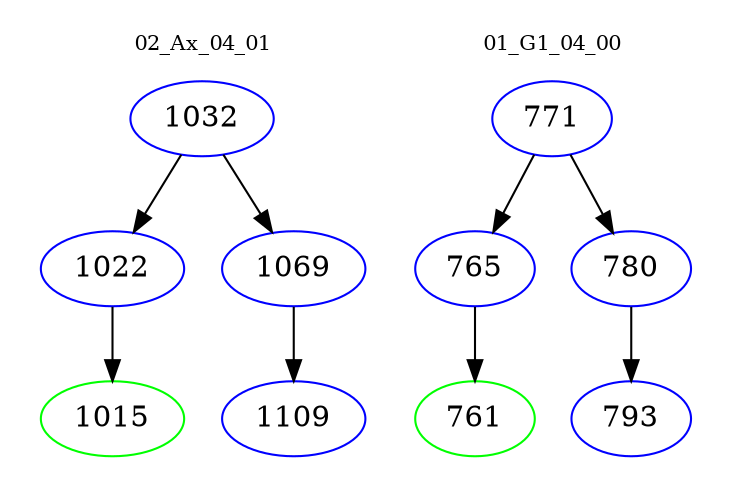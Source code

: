 digraph{
subgraph cluster_0 {
color = white
label = "02_Ax_04_01";
fontsize=10;
T0_1032 [label="1032", color="blue"]
T0_1032 -> T0_1022 [color="black"]
T0_1022 [label="1022", color="blue"]
T0_1022 -> T0_1015 [color="black"]
T0_1015 [label="1015", color="green"]
T0_1032 -> T0_1069 [color="black"]
T0_1069 [label="1069", color="blue"]
T0_1069 -> T0_1109 [color="black"]
T0_1109 [label="1109", color="blue"]
}
subgraph cluster_1 {
color = white
label = "01_G1_04_00";
fontsize=10;
T1_771 [label="771", color="blue"]
T1_771 -> T1_765 [color="black"]
T1_765 [label="765", color="blue"]
T1_765 -> T1_761 [color="black"]
T1_761 [label="761", color="green"]
T1_771 -> T1_780 [color="black"]
T1_780 [label="780", color="blue"]
T1_780 -> T1_793 [color="black"]
T1_793 [label="793", color="blue"]
}
}

